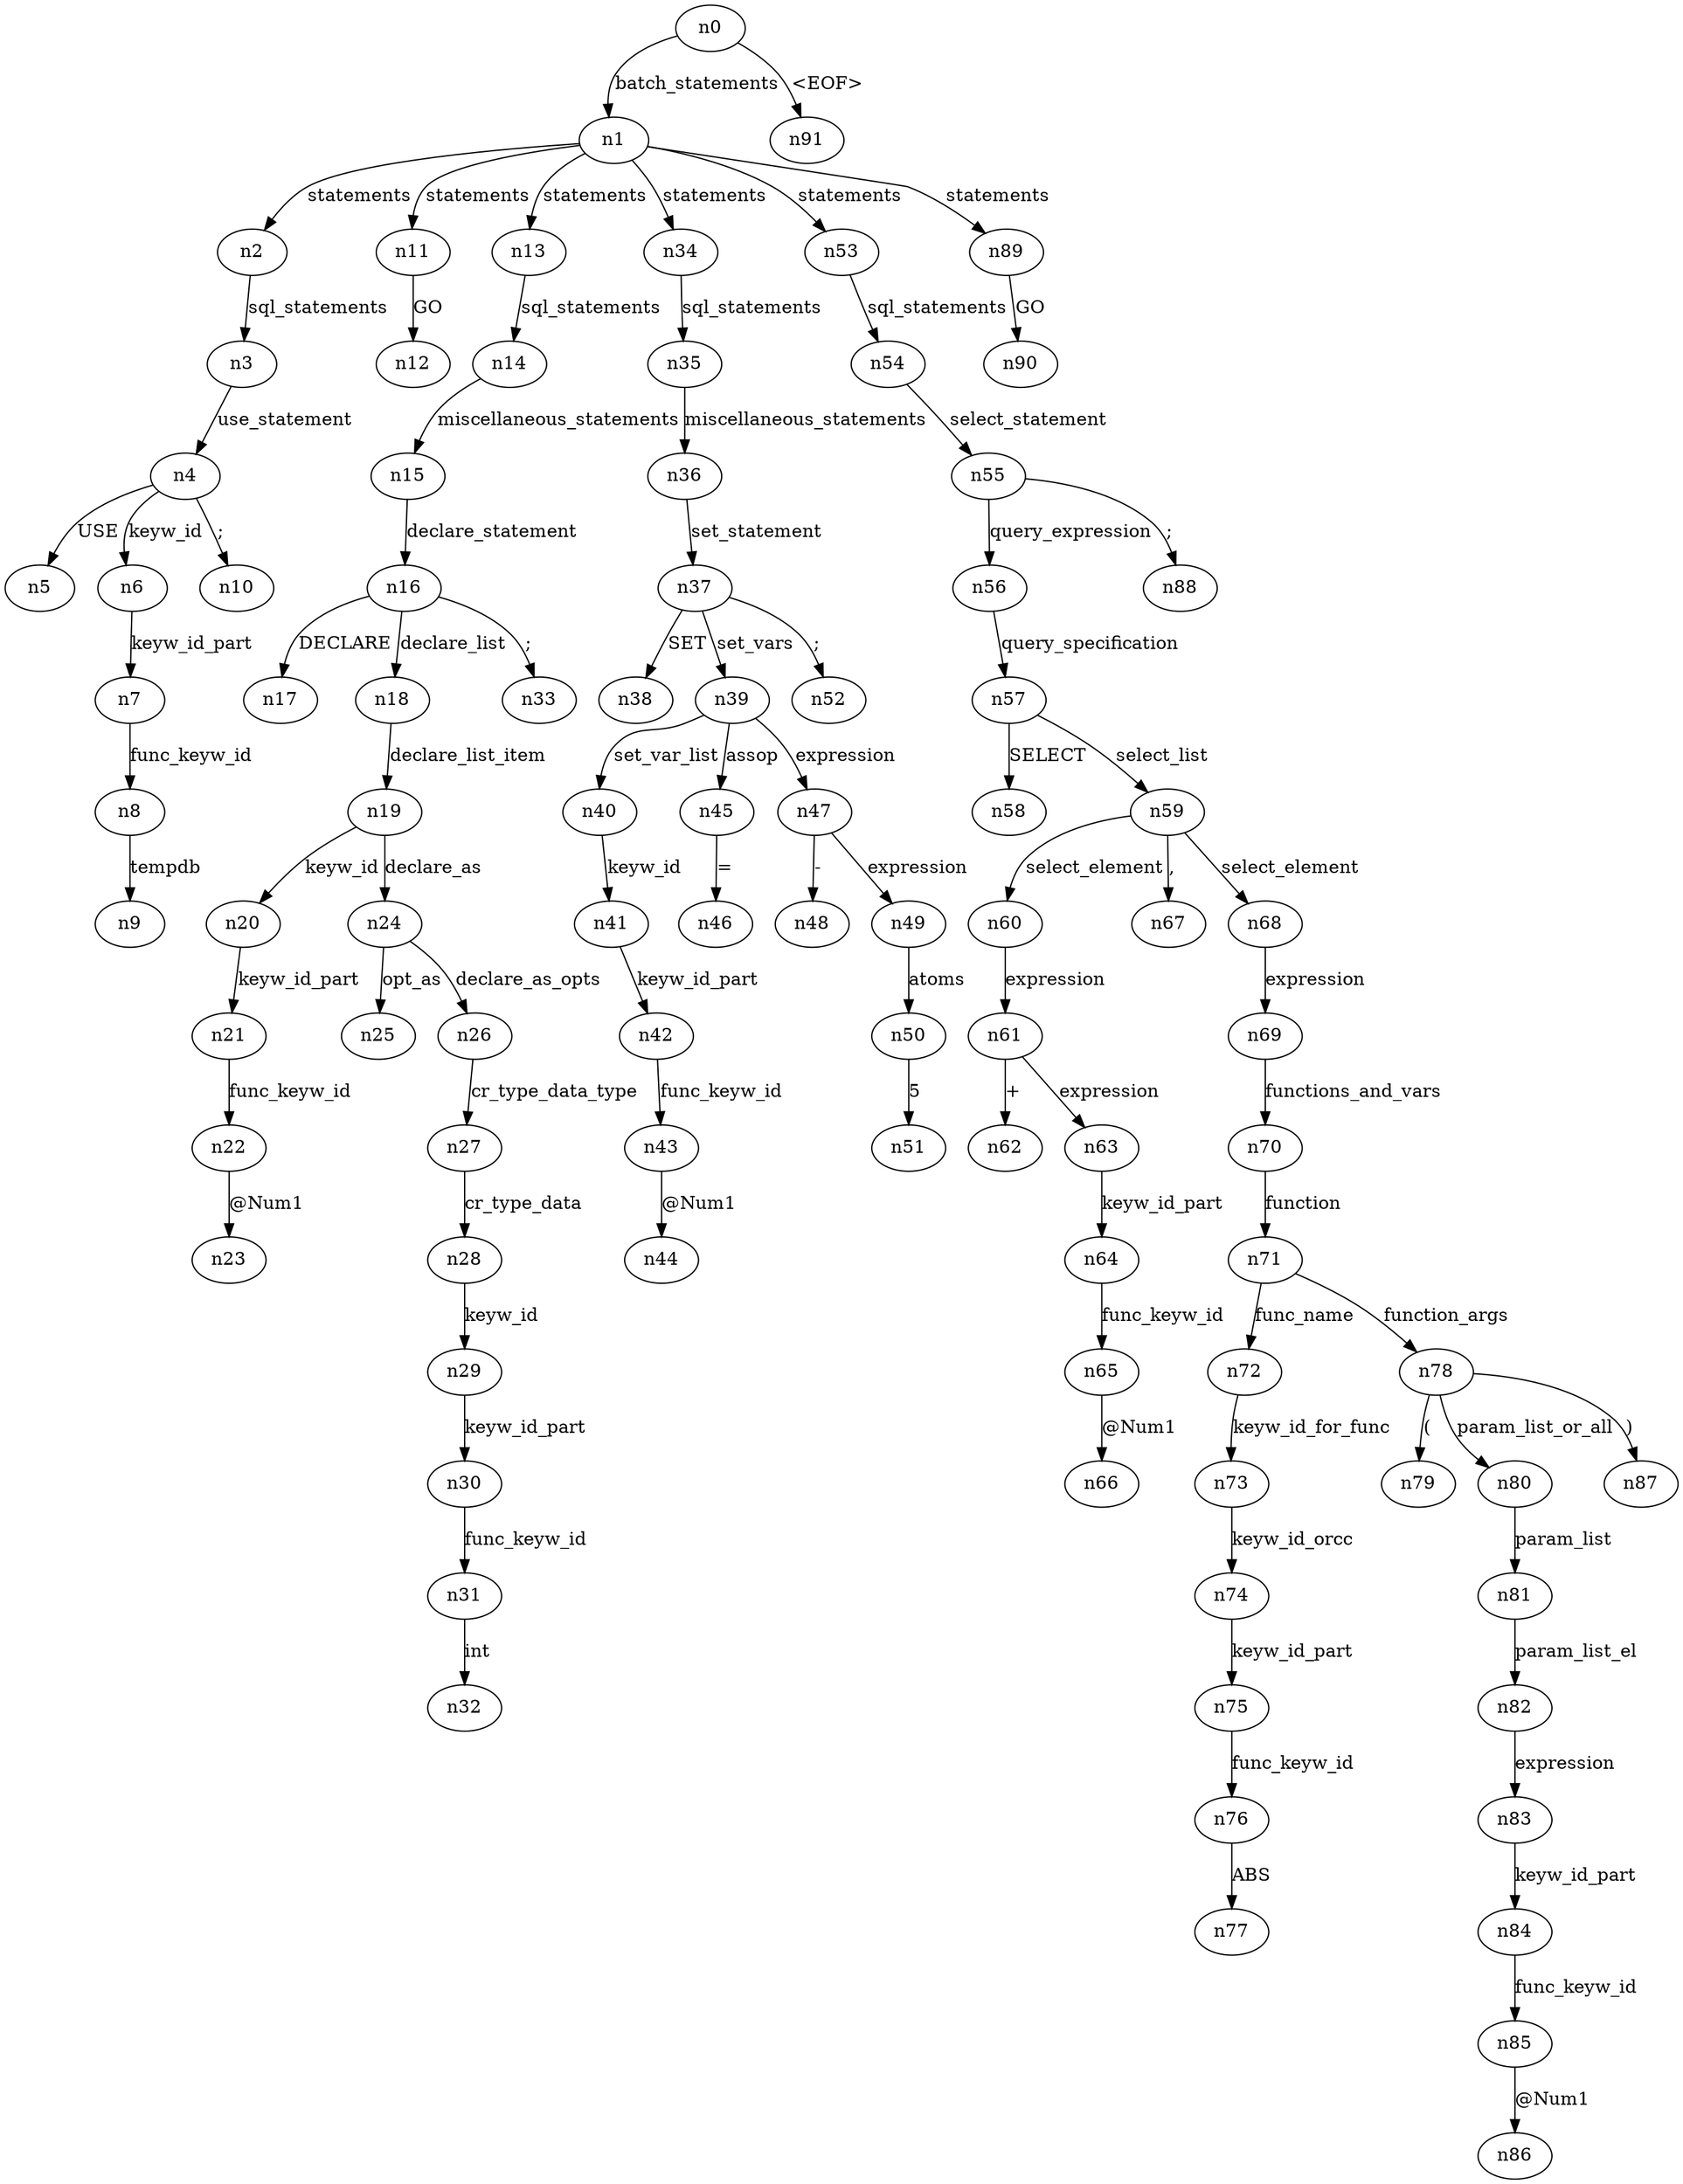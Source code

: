 digraph ParseTree {
  n0 -> n1 [label="batch_statements"];
  n1 -> n2 [label="statements"];
  n2 -> n3 [label="sql_statements"];
  n3 -> n4 [label="use_statement"];
  n4 -> n5 [label="USE"];
  n4 -> n6 [label="keyw_id"];
  n6 -> n7 [label="keyw_id_part"];
  n7 -> n8 [label="func_keyw_id"];
  n8 -> n9 [label="tempdb"];
  n4 -> n10 [label=";"];
  n1 -> n11 [label="statements"];
  n11 -> n12 [label="GO"];
  n1 -> n13 [label="statements"];
  n13 -> n14 [label="sql_statements"];
  n14 -> n15 [label="miscellaneous_statements"];
  n15 -> n16 [label="declare_statement"];
  n16 -> n17 [label="DECLARE"];
  n16 -> n18 [label="declare_list"];
  n18 -> n19 [label="declare_list_item"];
  n19 -> n20 [label="keyw_id"];
  n20 -> n21 [label="keyw_id_part"];
  n21 -> n22 [label="func_keyw_id"];
  n22 -> n23 [label="@Num1"];
  n19 -> n24 [label="declare_as"];
  n24 -> n25 [label="opt_as"];
  n24 -> n26 [label="declare_as_opts"];
  n26 -> n27 [label="cr_type_data_type"];
  n27 -> n28 [label="cr_type_data"];
  n28 -> n29 [label="keyw_id"];
  n29 -> n30 [label="keyw_id_part"];
  n30 -> n31 [label="func_keyw_id"];
  n31 -> n32 [label="int"];
  n16 -> n33 [label=";"];
  n1 -> n34 [label="statements"];
  n34 -> n35 [label="sql_statements"];
  n35 -> n36 [label="miscellaneous_statements"];
  n36 -> n37 [label="set_statement"];
  n37 -> n38 [label="SET"];
  n37 -> n39 [label="set_vars"];
  n39 -> n40 [label="set_var_list"];
  n40 -> n41 [label="keyw_id"];
  n41 -> n42 [label="keyw_id_part"];
  n42 -> n43 [label="func_keyw_id"];
  n43 -> n44 [label="@Num1"];
  n39 -> n45 [label="assop"];
  n45 -> n46 [label="="];
  n39 -> n47 [label="expression"];
  n47 -> n48 [label="-"];
  n47 -> n49 [label="expression"];
  n49 -> n50 [label="atoms"];
  n50 -> n51 [label="5"];
  n37 -> n52 [label=";"];
  n1 -> n53 [label="statements"];
  n53 -> n54 [label="sql_statements"];
  n54 -> n55 [label="select_statement"];
  n55 -> n56 [label="query_expression"];
  n56 -> n57 [label="query_specification"];
  n57 -> n58 [label="SELECT"];
  n57 -> n59 [label="select_list"];
  n59 -> n60 [label="select_element"];
  n60 -> n61 [label="expression"];
  n61 -> n62 [label="+"];
  n61 -> n63 [label="expression"];
  n63 -> n64 [label="keyw_id_part"];
  n64 -> n65 [label="func_keyw_id"];
  n65 -> n66 [label="@Num1"];
  n59 -> n67 [label=","];
  n59 -> n68 [label="select_element"];
  n68 -> n69 [label="expression"];
  n69 -> n70 [label="functions_and_vars"];
  n70 -> n71 [label="function"];
  n71 -> n72 [label="func_name"];
  n72 -> n73 [label="keyw_id_for_func"];
  n73 -> n74 [label="keyw_id_orcc"];
  n74 -> n75 [label="keyw_id_part"];
  n75 -> n76 [label="func_keyw_id"];
  n76 -> n77 [label="ABS"];
  n71 -> n78 [label="function_args"];
  n78 -> n79 [label="("];
  n78 -> n80 [label="param_list_or_all"];
  n80 -> n81 [label="param_list"];
  n81 -> n82 [label="param_list_el"];
  n82 -> n83 [label="expression"];
  n83 -> n84 [label="keyw_id_part"];
  n84 -> n85 [label="func_keyw_id"];
  n85 -> n86 [label="@Num1"];
  n78 -> n87 [label=")"];
  n55 -> n88 [label=";"];
  n1 -> n89 [label="statements"];
  n89 -> n90 [label="GO"];
  n0 -> n91 [label="<EOF>"];
}